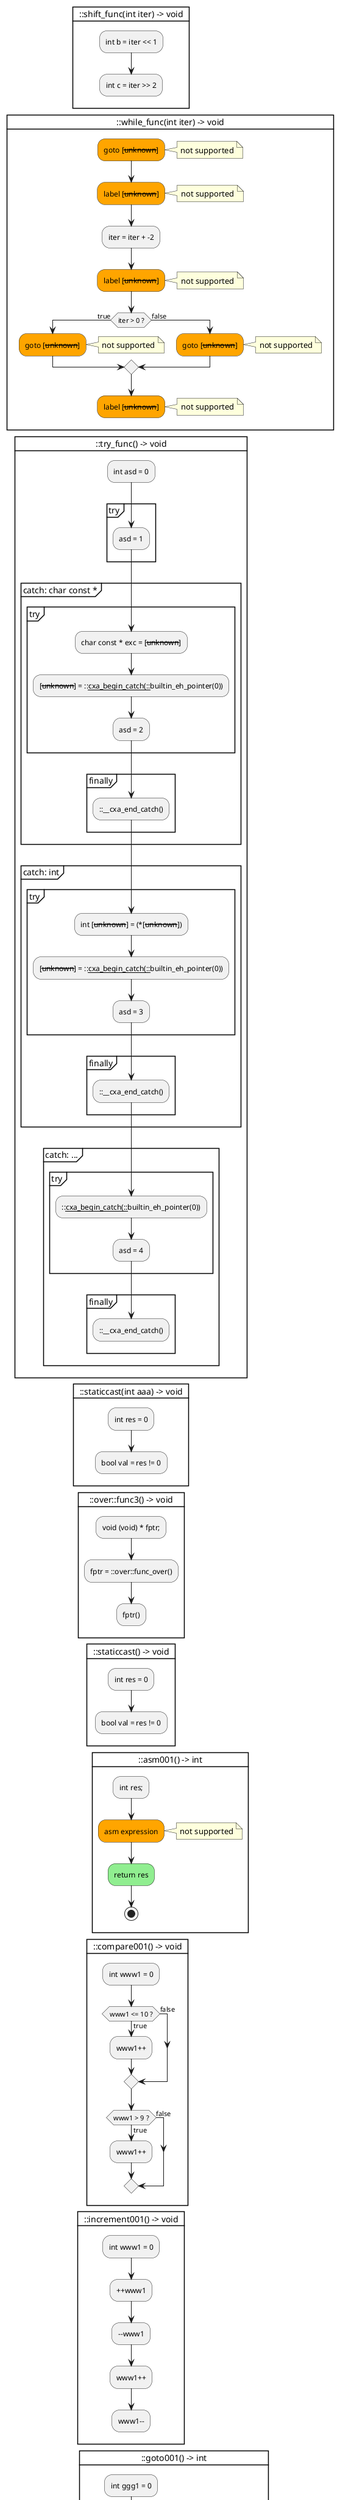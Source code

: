 @startuml

card "::shift_func(int iter) -> void" {
    :int b = iter << 1;
    :int c = iter >> 2;
    -[hidden]->
}

card "::while_func(int iter) -> void" {
    #orange:goto [--unknown--];
    note right: not supported
    #orange:label [--unknown--];
    note right: not supported
    :iter = iter + -2;
    #orange:label [--unknown--];
    note right: not supported
    if (iter > 0 ?) then (true)
        #orange:goto [--unknown--];
        note right: not supported
    else (false)
        #orange:goto [--unknown--];
        note right: not supported
    endif
    #orange:label [--unknown--];
    note right: not supported
    -[hidden]->
}

card "::try_func() -> void" {
    :int asd = 0;
    group try
        :asd = 1;
    end group

    group catch: char const *
        group try
            :char const * exc = [--unknown--];
            :[--unknown--] = ::__cxa_begin_catch(::__builtin_eh_pointer(0));
            :asd = 2;
        end group

        group finally
            :::__cxa_end_catch();
        end group

    end group

    group catch: int
        group try
            :int [--unknown--] = (*[--unknown--]);
            :[--unknown--] = ::__cxa_begin_catch(::__builtin_eh_pointer(0));
            :asd = 3;
        end group

        group finally
            :::__cxa_end_catch();
        end group

    end group

    group catch: ...
        group try
            :::__cxa_begin_catch(::__builtin_eh_pointer(0));
            :asd = 4;
        end group

        group finally
            :::__cxa_end_catch();
        end group

    end group

    -[hidden]->
}

card "::staticcast(int aaa) -> void" {
    :int res = 0;
    :bool val = res != 0;
    -[hidden]->
}

card "::over::func3() -> void" {
    :void (void) * fptr;;
    :fptr = ::over::func_over();
    :fptr();
    -[hidden]->
}

card "::staticcast() -> void" {
    :int res = 0;
    :bool val = res != 0;
    -[hidden]->
}

card "::asm001() -> int" {
    :int res;;
    #orange:asm expression;
    note right: not supported
    #lightgreen:return res;
    stop
    -[hidden]->
}

card "::compare001() -> void" {
    :int www1 = 0;
    if (www1 <= 10 ?) then (true)
        :www1++;
    else (false)
    endif
    if (www1 > 9 ?) then (true)
        :www1++;
    else (false)
    endif
    -[hidden]->
}

card "::increment001() -> void" {
    :int www1 = 0;
    :++www1;
    :--www1;
    :www1++;
    :www1--;
    -[hidden]->
}

card "::goto001() -> int" {
    :int ggg1 = 0;
    if (ggg1 != 0 ?) then (true)
        #orange:goto err_not_found;
        note right: not supported
    else (false)
    endif
    #lightgreen:return 1;
    stop
    #orange:label err_not_found;
    note right: not supported
    #lightgreen:return 2;
    stop
    -[hidden]->
}

card "::truth_if001() -> void" {
    :int a = 0;
    :int b = 0;
    :int c = a != 0 && b != 0;
    -[hidden]->
}

card "::compound001() -> void" {
    :short int aaa1 = 0;
    :[--unknown--];
    :aaa1 = ::foo(2);
    :aaa1 = ::foo(::foo(4));
    :::foo(5);
    :aaa1 = ::foo(6);
    :::foo(7);
    :aaa1 = ::foo(::foo(8));
    -[hidden]->
}

card "::foo(short int p2) -> short int" {
    #lightgreen:return p2 + 1;
    stop
    -[hidden]->
}

card "::over::func_over() -> void (void) *" {
    #lightgreen:return (&::over::func1);
    stop
    -[hidden]->
}


@enduml
